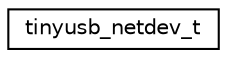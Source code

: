 digraph "Graphical Class Hierarchy"
{
 // LATEX_PDF_SIZE
  edge [fontname="Helvetica",fontsize="10",labelfontname="Helvetica",labelfontsize="10"];
  node [fontname="Helvetica",fontsize="10",shape=record];
  rankdir="LR";
  Node0 [label="tinyusb_netdev_t",height=0.2,width=0.4,color="black", fillcolor="white", style="filled",URL="$structtinyusb__netdev__t.html",tooltip="Device descriptor for tinyUSB CDC ECM network devices."];
}
